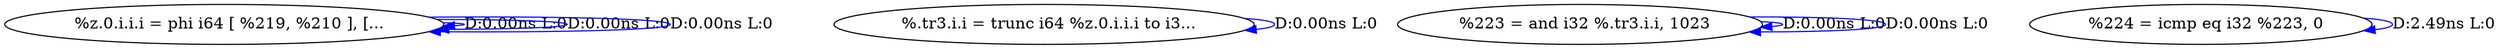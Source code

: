 digraph {
Node0x29050c0[label="  %z.0.i.i.i = phi i64 [ %219, %210 ], [..."];
Node0x29050c0 -> Node0x29050c0[label="D:0.00ns L:0",color=blue];
Node0x29050c0 -> Node0x29050c0[label="D:0.00ns L:0",color=blue];
Node0x29050c0 -> Node0x29050c0[label="D:0.00ns L:0",color=blue];
Node0x29051a0[label="  %.tr3.i.i = trunc i64 %z.0.i.i.i to i3..."];
Node0x29051a0 -> Node0x29051a0[label="D:0.00ns L:0",color=blue];
Node0x2905280[label="  %223 = and i32 %.tr3.i.i, 1023"];
Node0x2905280 -> Node0x2905280[label="D:0.00ns L:0",color=blue];
Node0x2905280 -> Node0x2905280[label="D:0.00ns L:0",color=blue];
Node0x2905360[label="  %224 = icmp eq i32 %223, 0"];
Node0x2905360 -> Node0x2905360[label="D:2.49ns L:0",color=blue];
}
